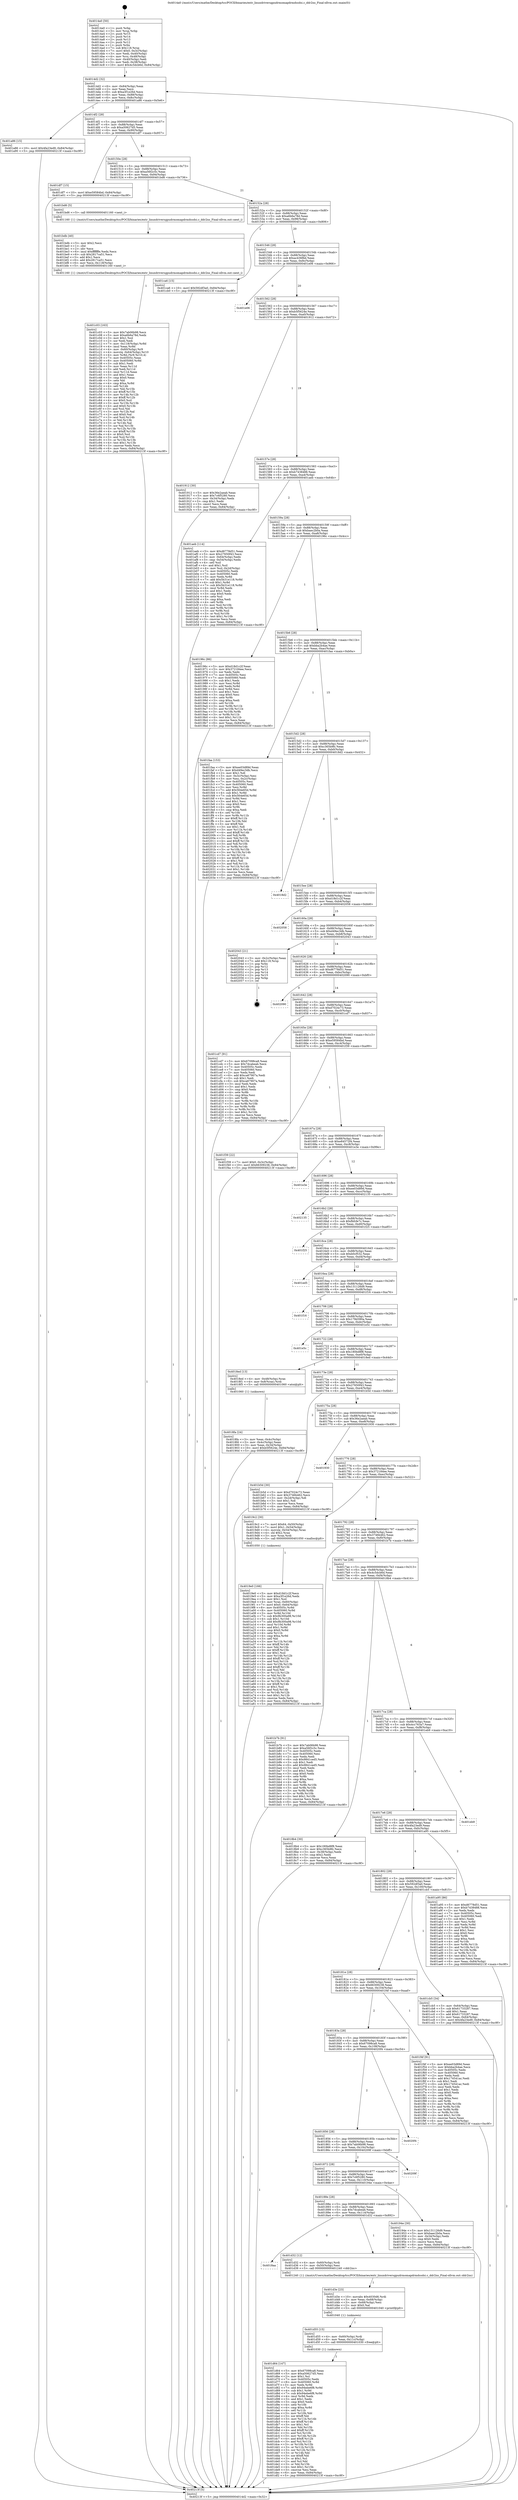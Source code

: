 digraph "0x4014a0" {
  label = "0x4014a0 (/mnt/c/Users/mathe/Desktop/tcc/POCII/binaries/extr_linuxdriversgpudrmomapdrmdssdsi.c_ddr2ns_Final-ollvm.out::main(0))"
  labelloc = "t"
  node[shape=record]

  Entry [label="",width=0.3,height=0.3,shape=circle,fillcolor=black,style=filled]
  "0x4014d2" [label="{
     0x4014d2 [32]\l
     | [instrs]\l
     &nbsp;&nbsp;0x4014d2 \<+6\>: mov -0x84(%rbp),%eax\l
     &nbsp;&nbsp;0x4014d8 \<+2\>: mov %eax,%ecx\l
     &nbsp;&nbsp;0x4014da \<+6\>: sub $0xa3f1e26d,%ecx\l
     &nbsp;&nbsp;0x4014e0 \<+6\>: mov %eax,-0x88(%rbp)\l
     &nbsp;&nbsp;0x4014e6 \<+6\>: mov %ecx,-0x8c(%rbp)\l
     &nbsp;&nbsp;0x4014ec \<+6\>: je 0000000000401a86 \<main+0x5e6\>\l
  }"]
  "0x401a86" [label="{
     0x401a86 [15]\l
     | [instrs]\l
     &nbsp;&nbsp;0x401a86 \<+10\>: movl $0x4fa23ed9,-0x84(%rbp)\l
     &nbsp;&nbsp;0x401a90 \<+5\>: jmp 000000000040213f \<main+0xc9f\>\l
  }"]
  "0x4014f2" [label="{
     0x4014f2 [28]\l
     | [instrs]\l
     &nbsp;&nbsp;0x4014f2 \<+5\>: jmp 00000000004014f7 \<main+0x57\>\l
     &nbsp;&nbsp;0x4014f7 \<+6\>: mov -0x88(%rbp),%eax\l
     &nbsp;&nbsp;0x4014fd \<+5\>: sub $0xa50627d5,%eax\l
     &nbsp;&nbsp;0x401502 \<+6\>: mov %eax,-0x90(%rbp)\l
     &nbsp;&nbsp;0x401508 \<+6\>: je 0000000000401df7 \<main+0x957\>\l
  }"]
  Exit [label="",width=0.3,height=0.3,shape=circle,fillcolor=black,style=filled,peripheries=2]
  "0x401df7" [label="{
     0x401df7 [15]\l
     | [instrs]\l
     &nbsp;&nbsp;0x401df7 \<+10\>: movl $0xe59584bd,-0x84(%rbp)\l
     &nbsp;&nbsp;0x401e01 \<+5\>: jmp 000000000040213f \<main+0xc9f\>\l
  }"]
  "0x40150e" [label="{
     0x40150e [28]\l
     | [instrs]\l
     &nbsp;&nbsp;0x40150e \<+5\>: jmp 0000000000401513 \<main+0x73\>\l
     &nbsp;&nbsp;0x401513 \<+6\>: mov -0x88(%rbp),%eax\l
     &nbsp;&nbsp;0x401519 \<+5\>: sub $0xa56f2c5c,%eax\l
     &nbsp;&nbsp;0x40151e \<+6\>: mov %eax,-0x94(%rbp)\l
     &nbsp;&nbsp;0x401524 \<+6\>: je 0000000000401bd6 \<main+0x736\>\l
  }"]
  "0x401d64" [label="{
     0x401d64 [147]\l
     | [instrs]\l
     &nbsp;&nbsp;0x401d64 \<+5\>: mov $0x67098ca8,%eax\l
     &nbsp;&nbsp;0x401d69 \<+5\>: mov $0xa50627d5,%esi\l
     &nbsp;&nbsp;0x401d6e \<+2\>: mov $0x1,%cl\l
     &nbsp;&nbsp;0x401d70 \<+7\>: mov 0x40505c,%edx\l
     &nbsp;&nbsp;0x401d77 \<+8\>: mov 0x405060,%r8d\l
     &nbsp;&nbsp;0x401d7f \<+3\>: mov %edx,%r9d\l
     &nbsp;&nbsp;0x401d82 \<+7\>: add $0x94ebe6f8,%r9d\l
     &nbsp;&nbsp;0x401d89 \<+4\>: sub $0x1,%r9d\l
     &nbsp;&nbsp;0x401d8d \<+7\>: sub $0x94ebe6f8,%r9d\l
     &nbsp;&nbsp;0x401d94 \<+4\>: imul %r9d,%edx\l
     &nbsp;&nbsp;0x401d98 \<+3\>: and $0x1,%edx\l
     &nbsp;&nbsp;0x401d9b \<+3\>: cmp $0x0,%edx\l
     &nbsp;&nbsp;0x401d9e \<+4\>: sete %r10b\l
     &nbsp;&nbsp;0x401da2 \<+4\>: cmp $0xa,%r8d\l
     &nbsp;&nbsp;0x401da6 \<+4\>: setl %r11b\l
     &nbsp;&nbsp;0x401daa \<+3\>: mov %r10b,%bl\l
     &nbsp;&nbsp;0x401dad \<+3\>: xor $0xff,%bl\l
     &nbsp;&nbsp;0x401db0 \<+3\>: mov %r11b,%r14b\l
     &nbsp;&nbsp;0x401db3 \<+4\>: xor $0xff,%r14b\l
     &nbsp;&nbsp;0x401db7 \<+3\>: xor $0x1,%cl\l
     &nbsp;&nbsp;0x401dba \<+3\>: mov %bl,%r15b\l
     &nbsp;&nbsp;0x401dbd \<+4\>: and $0xff,%r15b\l
     &nbsp;&nbsp;0x401dc1 \<+3\>: and %cl,%r10b\l
     &nbsp;&nbsp;0x401dc4 \<+3\>: mov %r14b,%r12b\l
     &nbsp;&nbsp;0x401dc7 \<+4\>: and $0xff,%r12b\l
     &nbsp;&nbsp;0x401dcb \<+3\>: and %cl,%r11b\l
     &nbsp;&nbsp;0x401dce \<+3\>: or %r10b,%r15b\l
     &nbsp;&nbsp;0x401dd1 \<+3\>: or %r11b,%r12b\l
     &nbsp;&nbsp;0x401dd4 \<+3\>: xor %r12b,%r15b\l
     &nbsp;&nbsp;0x401dd7 \<+3\>: or %r14b,%bl\l
     &nbsp;&nbsp;0x401dda \<+3\>: xor $0xff,%bl\l
     &nbsp;&nbsp;0x401ddd \<+3\>: or $0x1,%cl\l
     &nbsp;&nbsp;0x401de0 \<+2\>: and %cl,%bl\l
     &nbsp;&nbsp;0x401de2 \<+3\>: or %bl,%r15b\l
     &nbsp;&nbsp;0x401de5 \<+4\>: test $0x1,%r15b\l
     &nbsp;&nbsp;0x401de9 \<+3\>: cmovne %esi,%eax\l
     &nbsp;&nbsp;0x401dec \<+6\>: mov %eax,-0x84(%rbp)\l
     &nbsp;&nbsp;0x401df2 \<+5\>: jmp 000000000040213f \<main+0xc9f\>\l
  }"]
  "0x401bd6" [label="{
     0x401bd6 [5]\l
     | [instrs]\l
     &nbsp;&nbsp;0x401bd6 \<+5\>: call 0000000000401160 \<next_i\>\l
     | [calls]\l
     &nbsp;&nbsp;0x401160 \{1\} (/mnt/c/Users/mathe/Desktop/tcc/POCII/binaries/extr_linuxdriversgpudrmomapdrmdssdsi.c_ddr2ns_Final-ollvm.out::next_i)\l
  }"]
  "0x40152a" [label="{
     0x40152a [28]\l
     | [instrs]\l
     &nbsp;&nbsp;0x40152a \<+5\>: jmp 000000000040152f \<main+0x8f\>\l
     &nbsp;&nbsp;0x40152f \<+6\>: mov -0x88(%rbp),%eax\l
     &nbsp;&nbsp;0x401535 \<+5\>: sub $0xa6b6a78d,%eax\l
     &nbsp;&nbsp;0x40153a \<+6\>: mov %eax,-0x98(%rbp)\l
     &nbsp;&nbsp;0x401540 \<+6\>: je 0000000000401ca6 \<main+0x806\>\l
  }"]
  "0x401d55" [label="{
     0x401d55 [15]\l
     | [instrs]\l
     &nbsp;&nbsp;0x401d55 \<+4\>: mov -0x60(%rbp),%rdi\l
     &nbsp;&nbsp;0x401d59 \<+6\>: mov %eax,-0x11c(%rbp)\l
     &nbsp;&nbsp;0x401d5f \<+5\>: call 0000000000401030 \<free@plt\>\l
     | [calls]\l
     &nbsp;&nbsp;0x401030 \{1\} (unknown)\l
  }"]
  "0x401ca6" [label="{
     0x401ca6 [15]\l
     | [instrs]\l
     &nbsp;&nbsp;0x401ca6 \<+10\>: movl $0x592df3a0,-0x84(%rbp)\l
     &nbsp;&nbsp;0x401cb0 \<+5\>: jmp 000000000040213f \<main+0xc9f\>\l
  }"]
  "0x401546" [label="{
     0x401546 [28]\l
     | [instrs]\l
     &nbsp;&nbsp;0x401546 \<+5\>: jmp 000000000040154b \<main+0xab\>\l
     &nbsp;&nbsp;0x40154b \<+6\>: mov -0x88(%rbp),%eax\l
     &nbsp;&nbsp;0x401551 \<+5\>: sub $0xac436fbd,%eax\l
     &nbsp;&nbsp;0x401556 \<+6\>: mov %eax,-0x9c(%rbp)\l
     &nbsp;&nbsp;0x40155c \<+6\>: je 0000000000401e06 \<main+0x966\>\l
  }"]
  "0x401d3e" [label="{
     0x401d3e [23]\l
     | [instrs]\l
     &nbsp;&nbsp;0x401d3e \<+10\>: movabs $0x4030d6,%rdi\l
     &nbsp;&nbsp;0x401d48 \<+3\>: mov %eax,-0x68(%rbp)\l
     &nbsp;&nbsp;0x401d4b \<+3\>: mov -0x68(%rbp),%esi\l
     &nbsp;&nbsp;0x401d4e \<+2\>: mov $0x0,%al\l
     &nbsp;&nbsp;0x401d50 \<+5\>: call 0000000000401040 \<printf@plt\>\l
     | [calls]\l
     &nbsp;&nbsp;0x401040 \{1\} (unknown)\l
  }"]
  "0x401e06" [label="{
     0x401e06\l
  }", style=dashed]
  "0x401562" [label="{
     0x401562 [28]\l
     | [instrs]\l
     &nbsp;&nbsp;0x401562 \<+5\>: jmp 0000000000401567 \<main+0xc7\>\l
     &nbsp;&nbsp;0x401567 \<+6\>: mov -0x88(%rbp),%eax\l
     &nbsp;&nbsp;0x40156d \<+5\>: sub $0xb5f5624e,%eax\l
     &nbsp;&nbsp;0x401572 \<+6\>: mov %eax,-0xa0(%rbp)\l
     &nbsp;&nbsp;0x401578 \<+6\>: je 0000000000401912 \<main+0x472\>\l
  }"]
  "0x4018aa" [label="{
     0x4018aa\l
  }", style=dashed]
  "0x401912" [label="{
     0x401912 [30]\l
     | [instrs]\l
     &nbsp;&nbsp;0x401912 \<+5\>: mov $0x36e2aeab,%eax\l
     &nbsp;&nbsp;0x401917 \<+5\>: mov $0x7c6f5280,%ecx\l
     &nbsp;&nbsp;0x40191c \<+3\>: mov -0x34(%rbp),%edx\l
     &nbsp;&nbsp;0x40191f \<+3\>: cmp $0x1,%edx\l
     &nbsp;&nbsp;0x401922 \<+3\>: cmovl %ecx,%eax\l
     &nbsp;&nbsp;0x401925 \<+6\>: mov %eax,-0x84(%rbp)\l
     &nbsp;&nbsp;0x40192b \<+5\>: jmp 000000000040213f \<main+0xc9f\>\l
  }"]
  "0x40157e" [label="{
     0x40157e [28]\l
     | [instrs]\l
     &nbsp;&nbsp;0x40157e \<+5\>: jmp 0000000000401583 \<main+0xe3\>\l
     &nbsp;&nbsp;0x401583 \<+6\>: mov -0x88(%rbp),%eax\l
     &nbsp;&nbsp;0x401589 \<+5\>: sub $0xb7438488,%eax\l
     &nbsp;&nbsp;0x40158e \<+6\>: mov %eax,-0xa4(%rbp)\l
     &nbsp;&nbsp;0x401594 \<+6\>: je 0000000000401aeb \<main+0x64b\>\l
  }"]
  "0x401d32" [label="{
     0x401d32 [12]\l
     | [instrs]\l
     &nbsp;&nbsp;0x401d32 \<+4\>: mov -0x60(%rbp),%rdi\l
     &nbsp;&nbsp;0x401d36 \<+3\>: mov -0x50(%rbp),%esi\l
     &nbsp;&nbsp;0x401d39 \<+5\>: call 0000000000401240 \<ddr2ns\>\l
     | [calls]\l
     &nbsp;&nbsp;0x401240 \{1\} (/mnt/c/Users/mathe/Desktop/tcc/POCII/binaries/extr_linuxdriversgpudrmomapdrmdssdsi.c_ddr2ns_Final-ollvm.out::ddr2ns)\l
  }"]
  "0x401aeb" [label="{
     0x401aeb [114]\l
     | [instrs]\l
     &nbsp;&nbsp;0x401aeb \<+5\>: mov $0xd6778d51,%eax\l
     &nbsp;&nbsp;0x401af0 \<+5\>: mov $0x27650f43,%ecx\l
     &nbsp;&nbsp;0x401af5 \<+3\>: mov -0x64(%rbp),%edx\l
     &nbsp;&nbsp;0x401af8 \<+3\>: cmp -0x54(%rbp),%edx\l
     &nbsp;&nbsp;0x401afb \<+4\>: setl %sil\l
     &nbsp;&nbsp;0x401aff \<+4\>: and $0x1,%sil\l
     &nbsp;&nbsp;0x401b03 \<+4\>: mov %sil,-0x2d(%rbp)\l
     &nbsp;&nbsp;0x401b07 \<+7\>: mov 0x40505c,%edx\l
     &nbsp;&nbsp;0x401b0e \<+7\>: mov 0x405060,%edi\l
     &nbsp;&nbsp;0x401b15 \<+3\>: mov %edx,%r8d\l
     &nbsp;&nbsp;0x401b18 \<+7\>: add $0x5b31e118,%r8d\l
     &nbsp;&nbsp;0x401b1f \<+4\>: sub $0x1,%r8d\l
     &nbsp;&nbsp;0x401b23 \<+7\>: sub $0x5b31e118,%r8d\l
     &nbsp;&nbsp;0x401b2a \<+4\>: imul %r8d,%edx\l
     &nbsp;&nbsp;0x401b2e \<+3\>: and $0x1,%edx\l
     &nbsp;&nbsp;0x401b31 \<+3\>: cmp $0x0,%edx\l
     &nbsp;&nbsp;0x401b34 \<+4\>: sete %sil\l
     &nbsp;&nbsp;0x401b38 \<+3\>: cmp $0xa,%edi\l
     &nbsp;&nbsp;0x401b3b \<+4\>: setl %r9b\l
     &nbsp;&nbsp;0x401b3f \<+3\>: mov %sil,%r10b\l
     &nbsp;&nbsp;0x401b42 \<+3\>: and %r9b,%r10b\l
     &nbsp;&nbsp;0x401b45 \<+3\>: xor %r9b,%sil\l
     &nbsp;&nbsp;0x401b48 \<+3\>: or %sil,%r10b\l
     &nbsp;&nbsp;0x401b4b \<+4\>: test $0x1,%r10b\l
     &nbsp;&nbsp;0x401b4f \<+3\>: cmovne %ecx,%eax\l
     &nbsp;&nbsp;0x401b52 \<+6\>: mov %eax,-0x84(%rbp)\l
     &nbsp;&nbsp;0x401b58 \<+5\>: jmp 000000000040213f \<main+0xc9f\>\l
  }"]
  "0x40159a" [label="{
     0x40159a [28]\l
     | [instrs]\l
     &nbsp;&nbsp;0x40159a \<+5\>: jmp 000000000040159f \<main+0xff\>\l
     &nbsp;&nbsp;0x40159f \<+6\>: mov -0x88(%rbp),%eax\l
     &nbsp;&nbsp;0x4015a5 \<+5\>: sub $0xbaec2b0a,%eax\l
     &nbsp;&nbsp;0x4015aa \<+6\>: mov %eax,-0xa8(%rbp)\l
     &nbsp;&nbsp;0x4015b0 \<+6\>: je 000000000040196c \<main+0x4cc\>\l
  }"]
  "0x401c03" [label="{
     0x401c03 [163]\l
     | [instrs]\l
     &nbsp;&nbsp;0x401c03 \<+5\>: mov $0x7ab06b98,%ecx\l
     &nbsp;&nbsp;0x401c08 \<+5\>: mov $0xa6b6a78d,%edx\l
     &nbsp;&nbsp;0x401c0d \<+3\>: mov $0x1,%sil\l
     &nbsp;&nbsp;0x401c10 \<+2\>: xor %edi,%edi\l
     &nbsp;&nbsp;0x401c12 \<+7\>: mov -0x118(%rbp),%r8d\l
     &nbsp;&nbsp;0x401c19 \<+4\>: imul %eax,%r8d\l
     &nbsp;&nbsp;0x401c1d \<+4\>: mov -0x60(%rbp),%r9\l
     &nbsp;&nbsp;0x401c21 \<+4\>: movslq -0x64(%rbp),%r10\l
     &nbsp;&nbsp;0x401c25 \<+4\>: mov %r8d,(%r9,%r10,4)\l
     &nbsp;&nbsp;0x401c29 \<+7\>: mov 0x40505c,%eax\l
     &nbsp;&nbsp;0x401c30 \<+8\>: mov 0x405060,%r8d\l
     &nbsp;&nbsp;0x401c38 \<+3\>: sub $0x1,%edi\l
     &nbsp;&nbsp;0x401c3b \<+3\>: mov %eax,%r11d\l
     &nbsp;&nbsp;0x401c3e \<+3\>: add %edi,%r11d\l
     &nbsp;&nbsp;0x401c41 \<+4\>: imul %r11d,%eax\l
     &nbsp;&nbsp;0x401c45 \<+3\>: and $0x1,%eax\l
     &nbsp;&nbsp;0x401c48 \<+3\>: cmp $0x0,%eax\l
     &nbsp;&nbsp;0x401c4b \<+3\>: sete %bl\l
     &nbsp;&nbsp;0x401c4e \<+4\>: cmp $0xa,%r8d\l
     &nbsp;&nbsp;0x401c52 \<+4\>: setl %r14b\l
     &nbsp;&nbsp;0x401c56 \<+3\>: mov %bl,%r15b\l
     &nbsp;&nbsp;0x401c59 \<+4\>: xor $0xff,%r15b\l
     &nbsp;&nbsp;0x401c5d \<+3\>: mov %r14b,%r12b\l
     &nbsp;&nbsp;0x401c60 \<+4\>: xor $0xff,%r12b\l
     &nbsp;&nbsp;0x401c64 \<+4\>: xor $0x0,%sil\l
     &nbsp;&nbsp;0x401c68 \<+3\>: mov %r15b,%r13b\l
     &nbsp;&nbsp;0x401c6b \<+4\>: and $0x0,%r13b\l
     &nbsp;&nbsp;0x401c6f \<+3\>: and %sil,%bl\l
     &nbsp;&nbsp;0x401c72 \<+3\>: mov %r12b,%al\l
     &nbsp;&nbsp;0x401c75 \<+2\>: and $0x0,%al\l
     &nbsp;&nbsp;0x401c77 \<+3\>: and %sil,%r14b\l
     &nbsp;&nbsp;0x401c7a \<+3\>: or %bl,%r13b\l
     &nbsp;&nbsp;0x401c7d \<+3\>: or %r14b,%al\l
     &nbsp;&nbsp;0x401c80 \<+3\>: xor %al,%r13b\l
     &nbsp;&nbsp;0x401c83 \<+3\>: or %r12b,%r15b\l
     &nbsp;&nbsp;0x401c86 \<+4\>: xor $0xff,%r15b\l
     &nbsp;&nbsp;0x401c8a \<+4\>: or $0x0,%sil\l
     &nbsp;&nbsp;0x401c8e \<+3\>: and %sil,%r15b\l
     &nbsp;&nbsp;0x401c91 \<+3\>: or %r15b,%r13b\l
     &nbsp;&nbsp;0x401c94 \<+4\>: test $0x1,%r13b\l
     &nbsp;&nbsp;0x401c98 \<+3\>: cmovne %edx,%ecx\l
     &nbsp;&nbsp;0x401c9b \<+6\>: mov %ecx,-0x84(%rbp)\l
     &nbsp;&nbsp;0x401ca1 \<+5\>: jmp 000000000040213f \<main+0xc9f\>\l
  }"]
  "0x40196c" [label="{
     0x40196c [86]\l
     | [instrs]\l
     &nbsp;&nbsp;0x40196c \<+5\>: mov $0xd18d1c2f,%eax\l
     &nbsp;&nbsp;0x401971 \<+5\>: mov $0x372184ee,%ecx\l
     &nbsp;&nbsp;0x401976 \<+2\>: xor %edx,%edx\l
     &nbsp;&nbsp;0x401978 \<+7\>: mov 0x40505c,%esi\l
     &nbsp;&nbsp;0x40197f \<+7\>: mov 0x405060,%edi\l
     &nbsp;&nbsp;0x401986 \<+3\>: sub $0x1,%edx\l
     &nbsp;&nbsp;0x401989 \<+3\>: mov %esi,%r8d\l
     &nbsp;&nbsp;0x40198c \<+3\>: add %edx,%r8d\l
     &nbsp;&nbsp;0x40198f \<+4\>: imul %r8d,%esi\l
     &nbsp;&nbsp;0x401993 \<+3\>: and $0x1,%esi\l
     &nbsp;&nbsp;0x401996 \<+3\>: cmp $0x0,%esi\l
     &nbsp;&nbsp;0x401999 \<+4\>: sete %r9b\l
     &nbsp;&nbsp;0x40199d \<+3\>: cmp $0xa,%edi\l
     &nbsp;&nbsp;0x4019a0 \<+4\>: setl %r10b\l
     &nbsp;&nbsp;0x4019a4 \<+3\>: mov %r9b,%r11b\l
     &nbsp;&nbsp;0x4019a7 \<+3\>: and %r10b,%r11b\l
     &nbsp;&nbsp;0x4019aa \<+3\>: xor %r10b,%r9b\l
     &nbsp;&nbsp;0x4019ad \<+3\>: or %r9b,%r11b\l
     &nbsp;&nbsp;0x4019b0 \<+4\>: test $0x1,%r11b\l
     &nbsp;&nbsp;0x4019b4 \<+3\>: cmovne %ecx,%eax\l
     &nbsp;&nbsp;0x4019b7 \<+6\>: mov %eax,-0x84(%rbp)\l
     &nbsp;&nbsp;0x4019bd \<+5\>: jmp 000000000040213f \<main+0xc9f\>\l
  }"]
  "0x4015b6" [label="{
     0x4015b6 [28]\l
     | [instrs]\l
     &nbsp;&nbsp;0x4015b6 \<+5\>: jmp 00000000004015bb \<main+0x11b\>\l
     &nbsp;&nbsp;0x4015bb \<+6\>: mov -0x88(%rbp),%eax\l
     &nbsp;&nbsp;0x4015c1 \<+5\>: sub $0xbba2b4ae,%eax\l
     &nbsp;&nbsp;0x4015c6 \<+6\>: mov %eax,-0xac(%rbp)\l
     &nbsp;&nbsp;0x4015cc \<+6\>: je 0000000000401faa \<main+0xb0a\>\l
  }"]
  "0x401bdb" [label="{
     0x401bdb [40]\l
     | [instrs]\l
     &nbsp;&nbsp;0x401bdb \<+5\>: mov $0x2,%ecx\l
     &nbsp;&nbsp;0x401be0 \<+1\>: cltd\l
     &nbsp;&nbsp;0x401be1 \<+2\>: idiv %ecx\l
     &nbsp;&nbsp;0x401be3 \<+6\>: imul $0xfffffffe,%edx,%ecx\l
     &nbsp;&nbsp;0x401be9 \<+6\>: sub $0x2817ca51,%ecx\l
     &nbsp;&nbsp;0x401bef \<+3\>: add $0x1,%ecx\l
     &nbsp;&nbsp;0x401bf2 \<+6\>: add $0x2817ca51,%ecx\l
     &nbsp;&nbsp;0x401bf8 \<+6\>: mov %ecx,-0x118(%rbp)\l
     &nbsp;&nbsp;0x401bfe \<+5\>: call 0000000000401160 \<next_i\>\l
     | [calls]\l
     &nbsp;&nbsp;0x401160 \{1\} (/mnt/c/Users/mathe/Desktop/tcc/POCII/binaries/extr_linuxdriversgpudrmomapdrmdssdsi.c_ddr2ns_Final-ollvm.out::next_i)\l
  }"]
  "0x401faa" [label="{
     0x401faa [153]\l
     | [instrs]\l
     &nbsp;&nbsp;0x401faa \<+5\>: mov $0xee03d89d,%eax\l
     &nbsp;&nbsp;0x401faf \<+5\>: mov $0xd49ec3db,%ecx\l
     &nbsp;&nbsp;0x401fb4 \<+2\>: mov $0x1,%dl\l
     &nbsp;&nbsp;0x401fb6 \<+3\>: mov -0x3c(%rbp),%esi\l
     &nbsp;&nbsp;0x401fb9 \<+3\>: mov %esi,-0x2c(%rbp)\l
     &nbsp;&nbsp;0x401fbc \<+7\>: mov 0x40505c,%esi\l
     &nbsp;&nbsp;0x401fc3 \<+7\>: mov 0x405060,%edi\l
     &nbsp;&nbsp;0x401fca \<+3\>: mov %esi,%r8d\l
     &nbsp;&nbsp;0x401fcd \<+7\>: add $0x564e65d,%r8d\l
     &nbsp;&nbsp;0x401fd4 \<+4\>: sub $0x1,%r8d\l
     &nbsp;&nbsp;0x401fd8 \<+7\>: sub $0x564e65d,%r8d\l
     &nbsp;&nbsp;0x401fdf \<+4\>: imul %r8d,%esi\l
     &nbsp;&nbsp;0x401fe3 \<+3\>: and $0x1,%esi\l
     &nbsp;&nbsp;0x401fe6 \<+3\>: cmp $0x0,%esi\l
     &nbsp;&nbsp;0x401fe9 \<+4\>: sete %r9b\l
     &nbsp;&nbsp;0x401fed \<+3\>: cmp $0xa,%edi\l
     &nbsp;&nbsp;0x401ff0 \<+4\>: setl %r10b\l
     &nbsp;&nbsp;0x401ff4 \<+3\>: mov %r9b,%r11b\l
     &nbsp;&nbsp;0x401ff7 \<+4\>: xor $0xff,%r11b\l
     &nbsp;&nbsp;0x401ffb \<+3\>: mov %r10b,%bl\l
     &nbsp;&nbsp;0x401ffe \<+3\>: xor $0xff,%bl\l
     &nbsp;&nbsp;0x402001 \<+3\>: xor $0x1,%dl\l
     &nbsp;&nbsp;0x402004 \<+3\>: mov %r11b,%r14b\l
     &nbsp;&nbsp;0x402007 \<+4\>: and $0xff,%r14b\l
     &nbsp;&nbsp;0x40200b \<+3\>: and %dl,%r9b\l
     &nbsp;&nbsp;0x40200e \<+3\>: mov %bl,%r15b\l
     &nbsp;&nbsp;0x402011 \<+4\>: and $0xff,%r15b\l
     &nbsp;&nbsp;0x402015 \<+3\>: and %dl,%r10b\l
     &nbsp;&nbsp;0x402018 \<+3\>: or %r9b,%r14b\l
     &nbsp;&nbsp;0x40201b \<+3\>: or %r10b,%r15b\l
     &nbsp;&nbsp;0x40201e \<+3\>: xor %r15b,%r14b\l
     &nbsp;&nbsp;0x402021 \<+3\>: or %bl,%r11b\l
     &nbsp;&nbsp;0x402024 \<+4\>: xor $0xff,%r11b\l
     &nbsp;&nbsp;0x402028 \<+3\>: or $0x1,%dl\l
     &nbsp;&nbsp;0x40202b \<+3\>: and %dl,%r11b\l
     &nbsp;&nbsp;0x40202e \<+3\>: or %r11b,%r14b\l
     &nbsp;&nbsp;0x402031 \<+4\>: test $0x1,%r14b\l
     &nbsp;&nbsp;0x402035 \<+3\>: cmovne %ecx,%eax\l
     &nbsp;&nbsp;0x402038 \<+6\>: mov %eax,-0x84(%rbp)\l
     &nbsp;&nbsp;0x40203e \<+5\>: jmp 000000000040213f \<main+0xc9f\>\l
  }"]
  "0x4015d2" [label="{
     0x4015d2 [28]\l
     | [instrs]\l
     &nbsp;&nbsp;0x4015d2 \<+5\>: jmp 00000000004015d7 \<main+0x137\>\l
     &nbsp;&nbsp;0x4015d7 \<+6\>: mov -0x88(%rbp),%eax\l
     &nbsp;&nbsp;0x4015dd \<+5\>: sub $0xc365b9fc,%eax\l
     &nbsp;&nbsp;0x4015e2 \<+6\>: mov %eax,-0xb0(%rbp)\l
     &nbsp;&nbsp;0x4015e8 \<+6\>: je 00000000004018d2 \<main+0x432\>\l
  }"]
  "0x4019e0" [label="{
     0x4019e0 [166]\l
     | [instrs]\l
     &nbsp;&nbsp;0x4019e0 \<+5\>: mov $0xd18d1c2f,%ecx\l
     &nbsp;&nbsp;0x4019e5 \<+5\>: mov $0xa3f1e26d,%edx\l
     &nbsp;&nbsp;0x4019ea \<+3\>: mov $0x1,%sil\l
     &nbsp;&nbsp;0x4019ed \<+4\>: mov %rax,-0x60(%rbp)\l
     &nbsp;&nbsp;0x4019f1 \<+7\>: movl $0x0,-0x64(%rbp)\l
     &nbsp;&nbsp;0x4019f8 \<+8\>: mov 0x40505c,%r8d\l
     &nbsp;&nbsp;0x401a00 \<+8\>: mov 0x405060,%r9d\l
     &nbsp;&nbsp;0x401a08 \<+3\>: mov %r8d,%r10d\l
     &nbsp;&nbsp;0x401a0b \<+7\>: sub $0x9b300a98,%r10d\l
     &nbsp;&nbsp;0x401a12 \<+4\>: sub $0x1,%r10d\l
     &nbsp;&nbsp;0x401a16 \<+7\>: add $0x9b300a98,%r10d\l
     &nbsp;&nbsp;0x401a1d \<+4\>: imul %r10d,%r8d\l
     &nbsp;&nbsp;0x401a21 \<+4\>: and $0x1,%r8d\l
     &nbsp;&nbsp;0x401a25 \<+4\>: cmp $0x0,%r8d\l
     &nbsp;&nbsp;0x401a29 \<+4\>: sete %r11b\l
     &nbsp;&nbsp;0x401a2d \<+4\>: cmp $0xa,%r9d\l
     &nbsp;&nbsp;0x401a31 \<+3\>: setl %bl\l
     &nbsp;&nbsp;0x401a34 \<+3\>: mov %r11b,%r14b\l
     &nbsp;&nbsp;0x401a37 \<+4\>: xor $0xff,%r14b\l
     &nbsp;&nbsp;0x401a3b \<+3\>: mov %bl,%r15b\l
     &nbsp;&nbsp;0x401a3e \<+4\>: xor $0xff,%r15b\l
     &nbsp;&nbsp;0x401a42 \<+4\>: xor $0x1,%sil\l
     &nbsp;&nbsp;0x401a46 \<+3\>: mov %r14b,%r12b\l
     &nbsp;&nbsp;0x401a49 \<+4\>: and $0xff,%r12b\l
     &nbsp;&nbsp;0x401a4d \<+3\>: and %sil,%r11b\l
     &nbsp;&nbsp;0x401a50 \<+3\>: mov %r15b,%r13b\l
     &nbsp;&nbsp;0x401a53 \<+4\>: and $0xff,%r13b\l
     &nbsp;&nbsp;0x401a57 \<+3\>: and %sil,%bl\l
     &nbsp;&nbsp;0x401a5a \<+3\>: or %r11b,%r12b\l
     &nbsp;&nbsp;0x401a5d \<+3\>: or %bl,%r13b\l
     &nbsp;&nbsp;0x401a60 \<+3\>: xor %r13b,%r12b\l
     &nbsp;&nbsp;0x401a63 \<+3\>: or %r15b,%r14b\l
     &nbsp;&nbsp;0x401a66 \<+4\>: xor $0xff,%r14b\l
     &nbsp;&nbsp;0x401a6a \<+4\>: or $0x1,%sil\l
     &nbsp;&nbsp;0x401a6e \<+3\>: and %sil,%r14b\l
     &nbsp;&nbsp;0x401a71 \<+3\>: or %r14b,%r12b\l
     &nbsp;&nbsp;0x401a74 \<+4\>: test $0x1,%r12b\l
     &nbsp;&nbsp;0x401a78 \<+3\>: cmovne %edx,%ecx\l
     &nbsp;&nbsp;0x401a7b \<+6\>: mov %ecx,-0x84(%rbp)\l
     &nbsp;&nbsp;0x401a81 \<+5\>: jmp 000000000040213f \<main+0xc9f\>\l
  }"]
  "0x4018d2" [label="{
     0x4018d2\l
  }", style=dashed]
  "0x4015ee" [label="{
     0x4015ee [28]\l
     | [instrs]\l
     &nbsp;&nbsp;0x4015ee \<+5\>: jmp 00000000004015f3 \<main+0x153\>\l
     &nbsp;&nbsp;0x4015f3 \<+6\>: mov -0x88(%rbp),%eax\l
     &nbsp;&nbsp;0x4015f9 \<+5\>: sub $0xd18d1c2f,%eax\l
     &nbsp;&nbsp;0x4015fe \<+6\>: mov %eax,-0xb4(%rbp)\l
     &nbsp;&nbsp;0x401604 \<+6\>: je 0000000000402058 \<main+0xbb8\>\l
  }"]
  "0x40188e" [label="{
     0x40188e [28]\l
     | [instrs]\l
     &nbsp;&nbsp;0x40188e \<+5\>: jmp 0000000000401893 \<main+0x3f3\>\l
     &nbsp;&nbsp;0x401893 \<+6\>: mov -0x88(%rbp),%eax\l
     &nbsp;&nbsp;0x401899 \<+5\>: sub $0x7dcabeab,%eax\l
     &nbsp;&nbsp;0x40189e \<+6\>: mov %eax,-0x114(%rbp)\l
     &nbsp;&nbsp;0x4018a4 \<+6\>: je 0000000000401d32 \<main+0x892\>\l
  }"]
  "0x402058" [label="{
     0x402058\l
  }", style=dashed]
  "0x40160a" [label="{
     0x40160a [28]\l
     | [instrs]\l
     &nbsp;&nbsp;0x40160a \<+5\>: jmp 000000000040160f \<main+0x16f\>\l
     &nbsp;&nbsp;0x40160f \<+6\>: mov -0x88(%rbp),%eax\l
     &nbsp;&nbsp;0x401615 \<+5\>: sub $0xd49ec3db,%eax\l
     &nbsp;&nbsp;0x40161a \<+6\>: mov %eax,-0xb8(%rbp)\l
     &nbsp;&nbsp;0x401620 \<+6\>: je 0000000000402043 \<main+0xba3\>\l
  }"]
  "0x40194e" [label="{
     0x40194e [30]\l
     | [instrs]\l
     &nbsp;&nbsp;0x40194e \<+5\>: mov $0x131126d9,%eax\l
     &nbsp;&nbsp;0x401953 \<+5\>: mov $0xbaec2b0a,%ecx\l
     &nbsp;&nbsp;0x401958 \<+3\>: mov -0x34(%rbp),%edx\l
     &nbsp;&nbsp;0x40195b \<+3\>: cmp $0x0,%edx\l
     &nbsp;&nbsp;0x40195e \<+3\>: cmove %ecx,%eax\l
     &nbsp;&nbsp;0x401961 \<+6\>: mov %eax,-0x84(%rbp)\l
     &nbsp;&nbsp;0x401967 \<+5\>: jmp 000000000040213f \<main+0xc9f\>\l
  }"]
  "0x402043" [label="{
     0x402043 [21]\l
     | [instrs]\l
     &nbsp;&nbsp;0x402043 \<+3\>: mov -0x2c(%rbp),%eax\l
     &nbsp;&nbsp;0x402046 \<+7\>: add $0x118,%rsp\l
     &nbsp;&nbsp;0x40204d \<+1\>: pop %rbx\l
     &nbsp;&nbsp;0x40204e \<+2\>: pop %r12\l
     &nbsp;&nbsp;0x402050 \<+2\>: pop %r13\l
     &nbsp;&nbsp;0x402052 \<+2\>: pop %r14\l
     &nbsp;&nbsp;0x402054 \<+2\>: pop %r15\l
     &nbsp;&nbsp;0x402056 \<+1\>: pop %rbp\l
     &nbsp;&nbsp;0x402057 \<+1\>: ret\l
  }"]
  "0x401626" [label="{
     0x401626 [28]\l
     | [instrs]\l
     &nbsp;&nbsp;0x401626 \<+5\>: jmp 000000000040162b \<main+0x18b\>\l
     &nbsp;&nbsp;0x40162b \<+6\>: mov -0x88(%rbp),%eax\l
     &nbsp;&nbsp;0x401631 \<+5\>: sub $0xd6778d51,%eax\l
     &nbsp;&nbsp;0x401636 \<+6\>: mov %eax,-0xbc(%rbp)\l
     &nbsp;&nbsp;0x40163c \<+6\>: je 0000000000402090 \<main+0xbf0\>\l
  }"]
  "0x401872" [label="{
     0x401872 [28]\l
     | [instrs]\l
     &nbsp;&nbsp;0x401872 \<+5\>: jmp 0000000000401877 \<main+0x3d7\>\l
     &nbsp;&nbsp;0x401877 \<+6\>: mov -0x88(%rbp),%eax\l
     &nbsp;&nbsp;0x40187d \<+5\>: sub $0x7c6f5280,%eax\l
     &nbsp;&nbsp;0x401882 \<+6\>: mov %eax,-0x110(%rbp)\l
     &nbsp;&nbsp;0x401888 \<+6\>: je 000000000040194e \<main+0x4ae\>\l
  }"]
  "0x402090" [label="{
     0x402090\l
  }", style=dashed]
  "0x401642" [label="{
     0x401642 [28]\l
     | [instrs]\l
     &nbsp;&nbsp;0x401642 \<+5\>: jmp 0000000000401647 \<main+0x1a7\>\l
     &nbsp;&nbsp;0x401647 \<+6\>: mov -0x88(%rbp),%eax\l
     &nbsp;&nbsp;0x40164d \<+5\>: sub $0xd7024c73,%eax\l
     &nbsp;&nbsp;0x401652 \<+6\>: mov %eax,-0xc0(%rbp)\l
     &nbsp;&nbsp;0x401658 \<+6\>: je 0000000000401cd7 \<main+0x837\>\l
  }"]
  "0x40209f" [label="{
     0x40209f\l
  }", style=dashed]
  "0x401cd7" [label="{
     0x401cd7 [91]\l
     | [instrs]\l
     &nbsp;&nbsp;0x401cd7 \<+5\>: mov $0x67098ca8,%eax\l
     &nbsp;&nbsp;0x401cdc \<+5\>: mov $0x7dcabeab,%ecx\l
     &nbsp;&nbsp;0x401ce1 \<+7\>: mov 0x40505c,%edx\l
     &nbsp;&nbsp;0x401ce8 \<+7\>: mov 0x405060,%esi\l
     &nbsp;&nbsp;0x401cef \<+2\>: mov %edx,%edi\l
     &nbsp;&nbsp;0x401cf1 \<+6\>: add $0xca67907a,%edi\l
     &nbsp;&nbsp;0x401cf7 \<+3\>: sub $0x1,%edi\l
     &nbsp;&nbsp;0x401cfa \<+6\>: sub $0xca67907a,%edi\l
     &nbsp;&nbsp;0x401d00 \<+3\>: imul %edi,%edx\l
     &nbsp;&nbsp;0x401d03 \<+3\>: and $0x1,%edx\l
     &nbsp;&nbsp;0x401d06 \<+3\>: cmp $0x0,%edx\l
     &nbsp;&nbsp;0x401d09 \<+4\>: sete %r8b\l
     &nbsp;&nbsp;0x401d0d \<+3\>: cmp $0xa,%esi\l
     &nbsp;&nbsp;0x401d10 \<+4\>: setl %r9b\l
     &nbsp;&nbsp;0x401d14 \<+3\>: mov %r8b,%r10b\l
     &nbsp;&nbsp;0x401d17 \<+3\>: and %r9b,%r10b\l
     &nbsp;&nbsp;0x401d1a \<+3\>: xor %r9b,%r8b\l
     &nbsp;&nbsp;0x401d1d \<+3\>: or %r8b,%r10b\l
     &nbsp;&nbsp;0x401d20 \<+4\>: test $0x1,%r10b\l
     &nbsp;&nbsp;0x401d24 \<+3\>: cmovne %ecx,%eax\l
     &nbsp;&nbsp;0x401d27 \<+6\>: mov %eax,-0x84(%rbp)\l
     &nbsp;&nbsp;0x401d2d \<+5\>: jmp 000000000040213f \<main+0xc9f\>\l
  }"]
  "0x40165e" [label="{
     0x40165e [28]\l
     | [instrs]\l
     &nbsp;&nbsp;0x40165e \<+5\>: jmp 0000000000401663 \<main+0x1c3\>\l
     &nbsp;&nbsp;0x401663 \<+6\>: mov -0x88(%rbp),%eax\l
     &nbsp;&nbsp;0x401669 \<+5\>: sub $0xe59584bd,%eax\l
     &nbsp;&nbsp;0x40166e \<+6\>: mov %eax,-0xc4(%rbp)\l
     &nbsp;&nbsp;0x401674 \<+6\>: je 0000000000401f39 \<main+0xa99\>\l
  }"]
  "0x401856" [label="{
     0x401856 [28]\l
     | [instrs]\l
     &nbsp;&nbsp;0x401856 \<+5\>: jmp 000000000040185b \<main+0x3bb\>\l
     &nbsp;&nbsp;0x40185b \<+6\>: mov -0x88(%rbp),%eax\l
     &nbsp;&nbsp;0x401861 \<+5\>: sub $0x7ab06b98,%eax\l
     &nbsp;&nbsp;0x401866 \<+6\>: mov %eax,-0x10c(%rbp)\l
     &nbsp;&nbsp;0x40186c \<+6\>: je 000000000040209f \<main+0xbff\>\l
  }"]
  "0x401f39" [label="{
     0x401f39 [22]\l
     | [instrs]\l
     &nbsp;&nbsp;0x401f39 \<+7\>: movl $0x0,-0x3c(%rbp)\l
     &nbsp;&nbsp;0x401f40 \<+10\>: movl $0x66309238,-0x84(%rbp)\l
     &nbsp;&nbsp;0x401f4a \<+5\>: jmp 000000000040213f \<main+0xc9f\>\l
  }"]
  "0x40167a" [label="{
     0x40167a [28]\l
     | [instrs]\l
     &nbsp;&nbsp;0x40167a \<+5\>: jmp 000000000040167f \<main+0x1df\>\l
     &nbsp;&nbsp;0x40167f \<+6\>: mov -0x88(%rbp),%eax\l
     &nbsp;&nbsp;0x401685 \<+5\>: sub $0xe84572f4,%eax\l
     &nbsp;&nbsp;0x40168a \<+6\>: mov %eax,-0xc8(%rbp)\l
     &nbsp;&nbsp;0x401690 \<+6\>: je 0000000000401e3e \<main+0x99e\>\l
  }"]
  "0x4020f4" [label="{
     0x4020f4\l
  }", style=dashed]
  "0x401e3e" [label="{
     0x401e3e\l
  }", style=dashed]
  "0x401696" [label="{
     0x401696 [28]\l
     | [instrs]\l
     &nbsp;&nbsp;0x401696 \<+5\>: jmp 000000000040169b \<main+0x1fb\>\l
     &nbsp;&nbsp;0x40169b \<+6\>: mov -0x88(%rbp),%eax\l
     &nbsp;&nbsp;0x4016a1 \<+5\>: sub $0xee03d89d,%eax\l
     &nbsp;&nbsp;0x4016a6 \<+6\>: mov %eax,-0xcc(%rbp)\l
     &nbsp;&nbsp;0x4016ac \<+6\>: je 0000000000402135 \<main+0xc95\>\l
  }"]
  "0x40183a" [label="{
     0x40183a [28]\l
     | [instrs]\l
     &nbsp;&nbsp;0x40183a \<+5\>: jmp 000000000040183f \<main+0x39f\>\l
     &nbsp;&nbsp;0x40183f \<+6\>: mov -0x88(%rbp),%eax\l
     &nbsp;&nbsp;0x401845 \<+5\>: sub $0x67098ca8,%eax\l
     &nbsp;&nbsp;0x40184a \<+6\>: mov %eax,-0x108(%rbp)\l
     &nbsp;&nbsp;0x401850 \<+6\>: je 00000000004020f4 \<main+0xc54\>\l
  }"]
  "0x402135" [label="{
     0x402135\l
  }", style=dashed]
  "0x4016b2" [label="{
     0x4016b2 [28]\l
     | [instrs]\l
     &nbsp;&nbsp;0x4016b2 \<+5\>: jmp 00000000004016b7 \<main+0x217\>\l
     &nbsp;&nbsp;0x4016b7 \<+6\>: mov -0x88(%rbp),%eax\l
     &nbsp;&nbsp;0x4016bd \<+5\>: sub $0xfbfcfe7c,%eax\l
     &nbsp;&nbsp;0x4016c2 \<+6\>: mov %eax,-0xd0(%rbp)\l
     &nbsp;&nbsp;0x4016c8 \<+6\>: je 0000000000401f25 \<main+0xa85\>\l
  }"]
  "0x401f4f" [label="{
     0x401f4f [91]\l
     | [instrs]\l
     &nbsp;&nbsp;0x401f4f \<+5\>: mov $0xee03d89d,%eax\l
     &nbsp;&nbsp;0x401f54 \<+5\>: mov $0xbba2b4ae,%ecx\l
     &nbsp;&nbsp;0x401f59 \<+7\>: mov 0x40505c,%edx\l
     &nbsp;&nbsp;0x401f60 \<+7\>: mov 0x405060,%esi\l
     &nbsp;&nbsp;0x401f67 \<+2\>: mov %edx,%edi\l
     &nbsp;&nbsp;0x401f69 \<+6\>: add $0x174541ac,%edi\l
     &nbsp;&nbsp;0x401f6f \<+3\>: sub $0x1,%edi\l
     &nbsp;&nbsp;0x401f72 \<+6\>: sub $0x174541ac,%edi\l
     &nbsp;&nbsp;0x401f78 \<+3\>: imul %edi,%edx\l
     &nbsp;&nbsp;0x401f7b \<+3\>: and $0x1,%edx\l
     &nbsp;&nbsp;0x401f7e \<+3\>: cmp $0x0,%edx\l
     &nbsp;&nbsp;0x401f81 \<+4\>: sete %r8b\l
     &nbsp;&nbsp;0x401f85 \<+3\>: cmp $0xa,%esi\l
     &nbsp;&nbsp;0x401f88 \<+4\>: setl %r9b\l
     &nbsp;&nbsp;0x401f8c \<+3\>: mov %r8b,%r10b\l
     &nbsp;&nbsp;0x401f8f \<+3\>: and %r9b,%r10b\l
     &nbsp;&nbsp;0x401f92 \<+3\>: xor %r9b,%r8b\l
     &nbsp;&nbsp;0x401f95 \<+3\>: or %r8b,%r10b\l
     &nbsp;&nbsp;0x401f98 \<+4\>: test $0x1,%r10b\l
     &nbsp;&nbsp;0x401f9c \<+3\>: cmovne %ecx,%eax\l
     &nbsp;&nbsp;0x401f9f \<+6\>: mov %eax,-0x84(%rbp)\l
     &nbsp;&nbsp;0x401fa5 \<+5\>: jmp 000000000040213f \<main+0xc9f\>\l
  }"]
  "0x401f25" [label="{
     0x401f25\l
  }", style=dashed]
  "0x4016ce" [label="{
     0x4016ce [28]\l
     | [instrs]\l
     &nbsp;&nbsp;0x4016ce \<+5\>: jmp 00000000004016d3 \<main+0x233\>\l
     &nbsp;&nbsp;0x4016d3 \<+6\>: mov -0x88(%rbp),%eax\l
     &nbsp;&nbsp;0x4016d9 \<+5\>: sub $0xb0cf532,%eax\l
     &nbsp;&nbsp;0x4016de \<+6\>: mov %eax,-0xd4(%rbp)\l
     &nbsp;&nbsp;0x4016e4 \<+6\>: je 0000000000401ed5 \<main+0xa35\>\l
  }"]
  "0x40181e" [label="{
     0x40181e [28]\l
     | [instrs]\l
     &nbsp;&nbsp;0x40181e \<+5\>: jmp 0000000000401823 \<main+0x383\>\l
     &nbsp;&nbsp;0x401823 \<+6\>: mov -0x88(%rbp),%eax\l
     &nbsp;&nbsp;0x401829 \<+5\>: sub $0x66309238,%eax\l
     &nbsp;&nbsp;0x40182e \<+6\>: mov %eax,-0x104(%rbp)\l
     &nbsp;&nbsp;0x401834 \<+6\>: je 0000000000401f4f \<main+0xaaf\>\l
  }"]
  "0x401ed5" [label="{
     0x401ed5\l
  }", style=dashed]
  "0x4016ea" [label="{
     0x4016ea [28]\l
     | [instrs]\l
     &nbsp;&nbsp;0x4016ea \<+5\>: jmp 00000000004016ef \<main+0x24f\>\l
     &nbsp;&nbsp;0x4016ef \<+6\>: mov -0x88(%rbp),%eax\l
     &nbsp;&nbsp;0x4016f5 \<+5\>: sub $0x131126d9,%eax\l
     &nbsp;&nbsp;0x4016fa \<+6\>: mov %eax,-0xd8(%rbp)\l
     &nbsp;&nbsp;0x401700 \<+6\>: je 0000000000401f16 \<main+0xa76\>\l
  }"]
  "0x401cb5" [label="{
     0x401cb5 [34]\l
     | [instrs]\l
     &nbsp;&nbsp;0x401cb5 \<+3\>: mov -0x64(%rbp),%eax\l
     &nbsp;&nbsp;0x401cb8 \<+5\>: sub $0x61733287,%eax\l
     &nbsp;&nbsp;0x401cbd \<+3\>: add $0x1,%eax\l
     &nbsp;&nbsp;0x401cc0 \<+5\>: add $0x61733287,%eax\l
     &nbsp;&nbsp;0x401cc5 \<+3\>: mov %eax,-0x64(%rbp)\l
     &nbsp;&nbsp;0x401cc8 \<+10\>: movl $0x4fa23ed9,-0x84(%rbp)\l
     &nbsp;&nbsp;0x401cd2 \<+5\>: jmp 000000000040213f \<main+0xc9f\>\l
  }"]
  "0x401f16" [label="{
     0x401f16\l
  }", style=dashed]
  "0x401706" [label="{
     0x401706 [28]\l
     | [instrs]\l
     &nbsp;&nbsp;0x401706 \<+5\>: jmp 000000000040170b \<main+0x26b\>\l
     &nbsp;&nbsp;0x40170b \<+6\>: mov -0x88(%rbp),%eax\l
     &nbsp;&nbsp;0x401711 \<+5\>: sub $0x178d390a,%eax\l
     &nbsp;&nbsp;0x401716 \<+6\>: mov %eax,-0xdc(%rbp)\l
     &nbsp;&nbsp;0x40171c \<+6\>: je 0000000000401e5c \<main+0x9bc\>\l
  }"]
  "0x401802" [label="{
     0x401802 [28]\l
     | [instrs]\l
     &nbsp;&nbsp;0x401802 \<+5\>: jmp 0000000000401807 \<main+0x367\>\l
     &nbsp;&nbsp;0x401807 \<+6\>: mov -0x88(%rbp),%eax\l
     &nbsp;&nbsp;0x40180d \<+5\>: sub $0x592df3a0,%eax\l
     &nbsp;&nbsp;0x401812 \<+6\>: mov %eax,-0x100(%rbp)\l
     &nbsp;&nbsp;0x401818 \<+6\>: je 0000000000401cb5 \<main+0x815\>\l
  }"]
  "0x401e5c" [label="{
     0x401e5c\l
  }", style=dashed]
  "0x401722" [label="{
     0x401722 [28]\l
     | [instrs]\l
     &nbsp;&nbsp;0x401722 \<+5\>: jmp 0000000000401727 \<main+0x287\>\l
     &nbsp;&nbsp;0x401727 \<+6\>: mov -0x88(%rbp),%eax\l
     &nbsp;&nbsp;0x40172d \<+5\>: sub $0x180bd8f8,%eax\l
     &nbsp;&nbsp;0x401732 \<+6\>: mov %eax,-0xe0(%rbp)\l
     &nbsp;&nbsp;0x401738 \<+6\>: je 00000000004018ed \<main+0x44d\>\l
  }"]
  "0x401a95" [label="{
     0x401a95 [86]\l
     | [instrs]\l
     &nbsp;&nbsp;0x401a95 \<+5\>: mov $0xd6778d51,%eax\l
     &nbsp;&nbsp;0x401a9a \<+5\>: mov $0xb7438488,%ecx\l
     &nbsp;&nbsp;0x401a9f \<+2\>: xor %edx,%edx\l
     &nbsp;&nbsp;0x401aa1 \<+7\>: mov 0x40505c,%esi\l
     &nbsp;&nbsp;0x401aa8 \<+7\>: mov 0x405060,%edi\l
     &nbsp;&nbsp;0x401aaf \<+3\>: sub $0x1,%edx\l
     &nbsp;&nbsp;0x401ab2 \<+3\>: mov %esi,%r8d\l
     &nbsp;&nbsp;0x401ab5 \<+3\>: add %edx,%r8d\l
     &nbsp;&nbsp;0x401ab8 \<+4\>: imul %r8d,%esi\l
     &nbsp;&nbsp;0x401abc \<+3\>: and $0x1,%esi\l
     &nbsp;&nbsp;0x401abf \<+3\>: cmp $0x0,%esi\l
     &nbsp;&nbsp;0x401ac2 \<+4\>: sete %r9b\l
     &nbsp;&nbsp;0x401ac6 \<+3\>: cmp $0xa,%edi\l
     &nbsp;&nbsp;0x401ac9 \<+4\>: setl %r10b\l
     &nbsp;&nbsp;0x401acd \<+3\>: mov %r9b,%r11b\l
     &nbsp;&nbsp;0x401ad0 \<+3\>: and %r10b,%r11b\l
     &nbsp;&nbsp;0x401ad3 \<+3\>: xor %r10b,%r9b\l
     &nbsp;&nbsp;0x401ad6 \<+3\>: or %r9b,%r11b\l
     &nbsp;&nbsp;0x401ad9 \<+4\>: test $0x1,%r11b\l
     &nbsp;&nbsp;0x401add \<+3\>: cmovne %ecx,%eax\l
     &nbsp;&nbsp;0x401ae0 \<+6\>: mov %eax,-0x84(%rbp)\l
     &nbsp;&nbsp;0x401ae6 \<+5\>: jmp 000000000040213f \<main+0xc9f\>\l
  }"]
  "0x4018ed" [label="{
     0x4018ed [13]\l
     | [instrs]\l
     &nbsp;&nbsp;0x4018ed \<+4\>: mov -0x48(%rbp),%rax\l
     &nbsp;&nbsp;0x4018f1 \<+4\>: mov 0x8(%rax),%rdi\l
     &nbsp;&nbsp;0x4018f5 \<+5\>: call 0000000000401060 \<atoi@plt\>\l
     | [calls]\l
     &nbsp;&nbsp;0x401060 \{1\} (unknown)\l
  }"]
  "0x40173e" [label="{
     0x40173e [28]\l
     | [instrs]\l
     &nbsp;&nbsp;0x40173e \<+5\>: jmp 0000000000401743 \<main+0x2a3\>\l
     &nbsp;&nbsp;0x401743 \<+6\>: mov -0x88(%rbp),%eax\l
     &nbsp;&nbsp;0x401749 \<+5\>: sub $0x27650f43,%eax\l
     &nbsp;&nbsp;0x40174e \<+6\>: mov %eax,-0xe4(%rbp)\l
     &nbsp;&nbsp;0x401754 \<+6\>: je 0000000000401b5d \<main+0x6bd\>\l
  }"]
  "0x4017e6" [label="{
     0x4017e6 [28]\l
     | [instrs]\l
     &nbsp;&nbsp;0x4017e6 \<+5\>: jmp 00000000004017eb \<main+0x34b\>\l
     &nbsp;&nbsp;0x4017eb \<+6\>: mov -0x88(%rbp),%eax\l
     &nbsp;&nbsp;0x4017f1 \<+5\>: sub $0x4fa23ed9,%eax\l
     &nbsp;&nbsp;0x4017f6 \<+6\>: mov %eax,-0xfc(%rbp)\l
     &nbsp;&nbsp;0x4017fc \<+6\>: je 0000000000401a95 \<main+0x5f5\>\l
  }"]
  "0x401b5d" [label="{
     0x401b5d [30]\l
     | [instrs]\l
     &nbsp;&nbsp;0x401b5d \<+5\>: mov $0xd7024c73,%eax\l
     &nbsp;&nbsp;0x401b62 \<+5\>: mov $0x3746b462,%ecx\l
     &nbsp;&nbsp;0x401b67 \<+3\>: mov -0x2d(%rbp),%dl\l
     &nbsp;&nbsp;0x401b6a \<+3\>: test $0x1,%dl\l
     &nbsp;&nbsp;0x401b6d \<+3\>: cmovne %ecx,%eax\l
     &nbsp;&nbsp;0x401b70 \<+6\>: mov %eax,-0x84(%rbp)\l
     &nbsp;&nbsp;0x401b76 \<+5\>: jmp 000000000040213f \<main+0xc9f\>\l
  }"]
  "0x40175a" [label="{
     0x40175a [28]\l
     | [instrs]\l
     &nbsp;&nbsp;0x40175a \<+5\>: jmp 000000000040175f \<main+0x2bf\>\l
     &nbsp;&nbsp;0x40175f \<+6\>: mov -0x88(%rbp),%eax\l
     &nbsp;&nbsp;0x401765 \<+5\>: sub $0x36e2aeab,%eax\l
     &nbsp;&nbsp;0x40176a \<+6\>: mov %eax,-0xe8(%rbp)\l
     &nbsp;&nbsp;0x401770 \<+6\>: je 0000000000401930 \<main+0x490\>\l
  }"]
  "0x401eb9" [label="{
     0x401eb9\l
  }", style=dashed]
  "0x401930" [label="{
     0x401930\l
  }", style=dashed]
  "0x401776" [label="{
     0x401776 [28]\l
     | [instrs]\l
     &nbsp;&nbsp;0x401776 \<+5\>: jmp 000000000040177b \<main+0x2db\>\l
     &nbsp;&nbsp;0x40177b \<+6\>: mov -0x88(%rbp),%eax\l
     &nbsp;&nbsp;0x401781 \<+5\>: sub $0x372184ee,%eax\l
     &nbsp;&nbsp;0x401786 \<+6\>: mov %eax,-0xec(%rbp)\l
     &nbsp;&nbsp;0x40178c \<+6\>: je 00000000004019c2 \<main+0x522\>\l
  }"]
  "0x4018fa" [label="{
     0x4018fa [24]\l
     | [instrs]\l
     &nbsp;&nbsp;0x4018fa \<+3\>: mov %eax,-0x4c(%rbp)\l
     &nbsp;&nbsp;0x4018fd \<+3\>: mov -0x4c(%rbp),%eax\l
     &nbsp;&nbsp;0x401900 \<+3\>: mov %eax,-0x34(%rbp)\l
     &nbsp;&nbsp;0x401903 \<+10\>: movl $0xb5f5624e,-0x84(%rbp)\l
     &nbsp;&nbsp;0x40190d \<+5\>: jmp 000000000040213f \<main+0xc9f\>\l
  }"]
  "0x4019c2" [label="{
     0x4019c2 [30]\l
     | [instrs]\l
     &nbsp;&nbsp;0x4019c2 \<+7\>: movl $0x64,-0x50(%rbp)\l
     &nbsp;&nbsp;0x4019c9 \<+7\>: movl $0x1,-0x54(%rbp)\l
     &nbsp;&nbsp;0x4019d0 \<+4\>: movslq -0x54(%rbp),%rax\l
     &nbsp;&nbsp;0x4019d4 \<+4\>: shl $0x2,%rax\l
     &nbsp;&nbsp;0x4019d8 \<+3\>: mov %rax,%rdi\l
     &nbsp;&nbsp;0x4019db \<+5\>: call 0000000000401050 \<malloc@plt\>\l
     | [calls]\l
     &nbsp;&nbsp;0x401050 \{1\} (unknown)\l
  }"]
  "0x401792" [label="{
     0x401792 [28]\l
     | [instrs]\l
     &nbsp;&nbsp;0x401792 \<+5\>: jmp 0000000000401797 \<main+0x2f7\>\l
     &nbsp;&nbsp;0x401797 \<+6\>: mov -0x88(%rbp),%eax\l
     &nbsp;&nbsp;0x40179d \<+5\>: sub $0x3746b462,%eax\l
     &nbsp;&nbsp;0x4017a2 \<+6\>: mov %eax,-0xf0(%rbp)\l
     &nbsp;&nbsp;0x4017a8 \<+6\>: je 0000000000401b7b \<main+0x6db\>\l
  }"]
  "0x4014a0" [label="{
     0x4014a0 [50]\l
     | [instrs]\l
     &nbsp;&nbsp;0x4014a0 \<+1\>: push %rbp\l
     &nbsp;&nbsp;0x4014a1 \<+3\>: mov %rsp,%rbp\l
     &nbsp;&nbsp;0x4014a4 \<+2\>: push %r15\l
     &nbsp;&nbsp;0x4014a6 \<+2\>: push %r14\l
     &nbsp;&nbsp;0x4014a8 \<+2\>: push %r13\l
     &nbsp;&nbsp;0x4014aa \<+2\>: push %r12\l
     &nbsp;&nbsp;0x4014ac \<+1\>: push %rbx\l
     &nbsp;&nbsp;0x4014ad \<+7\>: sub $0x118,%rsp\l
     &nbsp;&nbsp;0x4014b4 \<+7\>: movl $0x0,-0x3c(%rbp)\l
     &nbsp;&nbsp;0x4014bb \<+3\>: mov %edi,-0x40(%rbp)\l
     &nbsp;&nbsp;0x4014be \<+4\>: mov %rsi,-0x48(%rbp)\l
     &nbsp;&nbsp;0x4014c2 \<+3\>: mov -0x40(%rbp),%edi\l
     &nbsp;&nbsp;0x4014c5 \<+3\>: mov %edi,-0x38(%rbp)\l
     &nbsp;&nbsp;0x4014c8 \<+10\>: movl $0x4c5dcb6d,-0x84(%rbp)\l
  }"]
  "0x401b7b" [label="{
     0x401b7b [91]\l
     | [instrs]\l
     &nbsp;&nbsp;0x401b7b \<+5\>: mov $0x7ab06b98,%eax\l
     &nbsp;&nbsp;0x401b80 \<+5\>: mov $0xa56f2c5c,%ecx\l
     &nbsp;&nbsp;0x401b85 \<+7\>: mov 0x40505c,%edx\l
     &nbsp;&nbsp;0x401b8c \<+7\>: mov 0x405060,%esi\l
     &nbsp;&nbsp;0x401b93 \<+2\>: mov %edx,%edi\l
     &nbsp;&nbsp;0x401b95 \<+6\>: sub $0x9841ced5,%edi\l
     &nbsp;&nbsp;0x401b9b \<+3\>: sub $0x1,%edi\l
     &nbsp;&nbsp;0x401b9e \<+6\>: add $0x9841ced5,%edi\l
     &nbsp;&nbsp;0x401ba4 \<+3\>: imul %edi,%edx\l
     &nbsp;&nbsp;0x401ba7 \<+3\>: and $0x1,%edx\l
     &nbsp;&nbsp;0x401baa \<+3\>: cmp $0x0,%edx\l
     &nbsp;&nbsp;0x401bad \<+4\>: sete %r8b\l
     &nbsp;&nbsp;0x401bb1 \<+3\>: cmp $0xa,%esi\l
     &nbsp;&nbsp;0x401bb4 \<+4\>: setl %r9b\l
     &nbsp;&nbsp;0x401bb8 \<+3\>: mov %r8b,%r10b\l
     &nbsp;&nbsp;0x401bbb \<+3\>: and %r9b,%r10b\l
     &nbsp;&nbsp;0x401bbe \<+3\>: xor %r9b,%r8b\l
     &nbsp;&nbsp;0x401bc1 \<+3\>: or %r8b,%r10b\l
     &nbsp;&nbsp;0x401bc4 \<+4\>: test $0x1,%r10b\l
     &nbsp;&nbsp;0x401bc8 \<+3\>: cmovne %ecx,%eax\l
     &nbsp;&nbsp;0x401bcb \<+6\>: mov %eax,-0x84(%rbp)\l
     &nbsp;&nbsp;0x401bd1 \<+5\>: jmp 000000000040213f \<main+0xc9f\>\l
  }"]
  "0x4017ae" [label="{
     0x4017ae [28]\l
     | [instrs]\l
     &nbsp;&nbsp;0x4017ae \<+5\>: jmp 00000000004017b3 \<main+0x313\>\l
     &nbsp;&nbsp;0x4017b3 \<+6\>: mov -0x88(%rbp),%eax\l
     &nbsp;&nbsp;0x4017b9 \<+5\>: sub $0x4c5dcb6d,%eax\l
     &nbsp;&nbsp;0x4017be \<+6\>: mov %eax,-0xf4(%rbp)\l
     &nbsp;&nbsp;0x4017c4 \<+6\>: je 00000000004018b4 \<main+0x414\>\l
  }"]
  "0x40213f" [label="{
     0x40213f [5]\l
     | [instrs]\l
     &nbsp;&nbsp;0x40213f \<+5\>: jmp 00000000004014d2 \<main+0x32\>\l
  }"]
  "0x4018b4" [label="{
     0x4018b4 [30]\l
     | [instrs]\l
     &nbsp;&nbsp;0x4018b4 \<+5\>: mov $0x180bd8f8,%eax\l
     &nbsp;&nbsp;0x4018b9 \<+5\>: mov $0xc365b9fc,%ecx\l
     &nbsp;&nbsp;0x4018be \<+3\>: mov -0x38(%rbp),%edx\l
     &nbsp;&nbsp;0x4018c1 \<+3\>: cmp $0x2,%edx\l
     &nbsp;&nbsp;0x4018c4 \<+3\>: cmovne %ecx,%eax\l
     &nbsp;&nbsp;0x4018c7 \<+6\>: mov %eax,-0x84(%rbp)\l
     &nbsp;&nbsp;0x4018cd \<+5\>: jmp 000000000040213f \<main+0xc9f\>\l
  }"]
  "0x4017ca" [label="{
     0x4017ca [28]\l
     | [instrs]\l
     &nbsp;&nbsp;0x4017ca \<+5\>: jmp 00000000004017cf \<main+0x32f\>\l
     &nbsp;&nbsp;0x4017cf \<+6\>: mov -0x88(%rbp),%eax\l
     &nbsp;&nbsp;0x4017d5 \<+5\>: sub $0x4cc763a7,%eax\l
     &nbsp;&nbsp;0x4017da \<+6\>: mov %eax,-0xf8(%rbp)\l
     &nbsp;&nbsp;0x4017e0 \<+6\>: je 0000000000401eb9 \<main+0xa19\>\l
  }"]
  Entry -> "0x4014a0" [label=" 1"]
  "0x4014d2" -> "0x401a86" [label=" 1"]
  "0x4014d2" -> "0x4014f2" [label=" 23"]
  "0x402043" -> Exit [label=" 1"]
  "0x4014f2" -> "0x401df7" [label=" 1"]
  "0x4014f2" -> "0x40150e" [label=" 22"]
  "0x401faa" -> "0x40213f" [label=" 1"]
  "0x40150e" -> "0x401bd6" [label=" 1"]
  "0x40150e" -> "0x40152a" [label=" 21"]
  "0x401f4f" -> "0x40213f" [label=" 1"]
  "0x40152a" -> "0x401ca6" [label=" 1"]
  "0x40152a" -> "0x401546" [label=" 20"]
  "0x401f39" -> "0x40213f" [label=" 1"]
  "0x401546" -> "0x401e06" [label=" 0"]
  "0x401546" -> "0x401562" [label=" 20"]
  "0x401df7" -> "0x40213f" [label=" 1"]
  "0x401562" -> "0x401912" [label=" 1"]
  "0x401562" -> "0x40157e" [label=" 19"]
  "0x401d64" -> "0x40213f" [label=" 1"]
  "0x40157e" -> "0x401aeb" [label=" 2"]
  "0x40157e" -> "0x40159a" [label=" 17"]
  "0x401d55" -> "0x401d64" [label=" 1"]
  "0x40159a" -> "0x40196c" [label=" 1"]
  "0x40159a" -> "0x4015b6" [label=" 16"]
  "0x401d32" -> "0x401d3e" [label=" 1"]
  "0x4015b6" -> "0x401faa" [label=" 1"]
  "0x4015b6" -> "0x4015d2" [label=" 15"]
  "0x40188e" -> "0x4018aa" [label=" 0"]
  "0x4015d2" -> "0x4018d2" [label=" 0"]
  "0x4015d2" -> "0x4015ee" [label=" 15"]
  "0x40188e" -> "0x401d32" [label=" 1"]
  "0x4015ee" -> "0x402058" [label=" 0"]
  "0x4015ee" -> "0x40160a" [label=" 15"]
  "0x401d3e" -> "0x401d55" [label=" 1"]
  "0x40160a" -> "0x402043" [label=" 1"]
  "0x40160a" -> "0x401626" [label=" 14"]
  "0x401cd7" -> "0x40213f" [label=" 1"]
  "0x401626" -> "0x402090" [label=" 0"]
  "0x401626" -> "0x401642" [label=" 14"]
  "0x401ca6" -> "0x40213f" [label=" 1"]
  "0x401642" -> "0x401cd7" [label=" 1"]
  "0x401642" -> "0x40165e" [label=" 13"]
  "0x401c03" -> "0x40213f" [label=" 1"]
  "0x40165e" -> "0x401f39" [label=" 1"]
  "0x40165e" -> "0x40167a" [label=" 12"]
  "0x401bd6" -> "0x401bdb" [label=" 1"]
  "0x40167a" -> "0x401e3e" [label=" 0"]
  "0x40167a" -> "0x401696" [label=" 12"]
  "0x401b7b" -> "0x40213f" [label=" 1"]
  "0x401696" -> "0x402135" [label=" 0"]
  "0x401696" -> "0x4016b2" [label=" 12"]
  "0x401aeb" -> "0x40213f" [label=" 2"]
  "0x4016b2" -> "0x401f25" [label=" 0"]
  "0x4016b2" -> "0x4016ce" [label=" 12"]
  "0x401a95" -> "0x40213f" [label=" 2"]
  "0x4016ce" -> "0x401ed5" [label=" 0"]
  "0x4016ce" -> "0x4016ea" [label=" 12"]
  "0x4019e0" -> "0x40213f" [label=" 1"]
  "0x4016ea" -> "0x401f16" [label=" 0"]
  "0x4016ea" -> "0x401706" [label=" 12"]
  "0x4019c2" -> "0x4019e0" [label=" 1"]
  "0x401706" -> "0x401e5c" [label=" 0"]
  "0x401706" -> "0x401722" [label=" 12"]
  "0x40194e" -> "0x40213f" [label=" 1"]
  "0x401722" -> "0x4018ed" [label=" 1"]
  "0x401722" -> "0x40173e" [label=" 11"]
  "0x401872" -> "0x40188e" [label=" 1"]
  "0x40173e" -> "0x401b5d" [label=" 2"]
  "0x40173e" -> "0x40175a" [label=" 9"]
  "0x401cb5" -> "0x40213f" [label=" 1"]
  "0x40175a" -> "0x401930" [label=" 0"]
  "0x40175a" -> "0x401776" [label=" 9"]
  "0x401856" -> "0x401872" [label=" 2"]
  "0x401776" -> "0x4019c2" [label=" 1"]
  "0x401776" -> "0x401792" [label=" 8"]
  "0x401bdb" -> "0x401c03" [label=" 1"]
  "0x401792" -> "0x401b7b" [label=" 1"]
  "0x401792" -> "0x4017ae" [label=" 7"]
  "0x40183a" -> "0x401856" [label=" 2"]
  "0x4017ae" -> "0x4018b4" [label=" 1"]
  "0x4017ae" -> "0x4017ca" [label=" 6"]
  "0x4018b4" -> "0x40213f" [label=" 1"]
  "0x4014a0" -> "0x4014d2" [label=" 1"]
  "0x40213f" -> "0x4014d2" [label=" 23"]
  "0x4018ed" -> "0x4018fa" [label=" 1"]
  "0x4018fa" -> "0x40213f" [label=" 1"]
  "0x401912" -> "0x40213f" [label=" 1"]
  "0x401856" -> "0x40209f" [label=" 0"]
  "0x4017ca" -> "0x401eb9" [label=" 0"]
  "0x4017ca" -> "0x4017e6" [label=" 6"]
  "0x401872" -> "0x40194e" [label=" 1"]
  "0x4017e6" -> "0x401a95" [label=" 2"]
  "0x4017e6" -> "0x401802" [label=" 4"]
  "0x40196c" -> "0x40213f" [label=" 1"]
  "0x401802" -> "0x401cb5" [label=" 1"]
  "0x401802" -> "0x40181e" [label=" 3"]
  "0x401a86" -> "0x40213f" [label=" 1"]
  "0x40181e" -> "0x401f4f" [label=" 1"]
  "0x40181e" -> "0x40183a" [label=" 2"]
  "0x401b5d" -> "0x40213f" [label=" 2"]
  "0x40183a" -> "0x4020f4" [label=" 0"]
}
